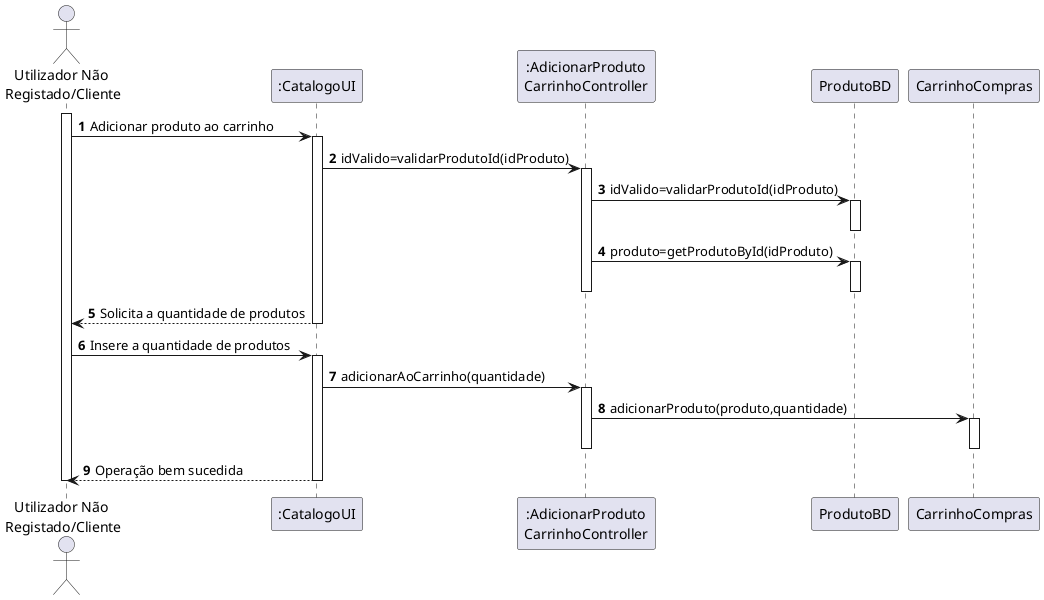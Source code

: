    @startuml
autonumber

actor "Utilizador Não \nRegistado/Cliente" as UNR
participant ":CatalogoUI" as UI
participant ":AdicionarProduto\nCarrinhoController" as CTRL

activate UNR

UNR->UI:Adicionar produto ao carrinho
activate UI

UI->CTRL:idValido=validarProdutoId(idProduto)
activate CTRL
CTRL->ProdutoBD:idValido=validarProdutoId(idProduto)
activate ProdutoBD
deactivate ProdutoBD



CTRL->"ProdutoBD":produto=getProdutoById(idProduto)

activate ProdutoBD
deactivate ProdutoBD


deactivate CTRL



UI --> UNR : Solicita a quantidade de produtos
deactivate UI

UNR -> UI : Insere a quantidade de produtos
activate UI

UI->CTRL:adicionarAoCarrinho(quantidade)
activate CTRL
CTRL->CarrinhoCompras:adicionarProduto(produto,quantidade)
activate CarrinhoCompras
deactivate CarrinhoCompras
deactivate CTRL

UI --> UNR : Operação bem sucedida
deactivate UI

deactivate CTRL
deactivate UNR

@enduml


